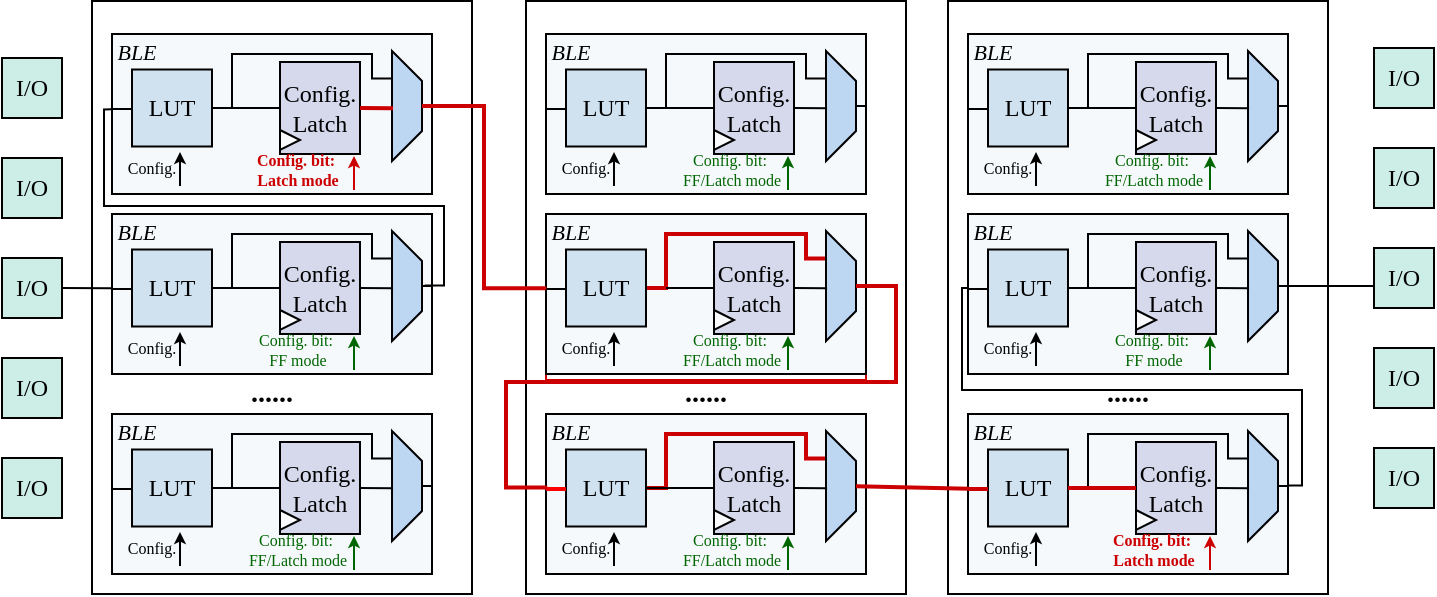 <mxfile version="26.2.9">
  <diagram name="第 1 页" id="ScIdMJBZJtbjV2cv8jAA">
    <mxGraphModel dx="610" dy="362" grid="1" gridSize="10" guides="1" tooltips="1" connect="1" arrows="1" fold="1" page="1" pageScale="1" pageWidth="300" pageHeight="165" math="0" shadow="0">
      <root>
        <mxCell id="0" />
        <mxCell id="1" parent="0" />
        <mxCell id="NsenR0JHLSsDGOoAYdqC-58" value="" style="group" vertex="1" connectable="0" parent="1">
          <mxGeometry x="57" y="30" width="180" height="280" as="geometry" />
        </mxCell>
        <mxCell id="NsenR0JHLSsDGOoAYdqC-92" value="" style="rounded=0;whiteSpace=wrap;html=1;" vertex="1" parent="NsenR0JHLSsDGOoAYdqC-58">
          <mxGeometry x="-10" y="-16.5" width="190" height="296.5" as="geometry" />
        </mxCell>
        <mxCell id="NsenR0JHLSsDGOoAYdqC-1" value="" style="rounded=0;whiteSpace=wrap;html=1;strokeWidth=1;fillColor=#F5F9FC;container=0;" vertex="1" parent="NsenR0JHLSsDGOoAYdqC-58">
          <mxGeometry width="160" height="80" as="geometry" />
        </mxCell>
        <mxCell id="NsenR0JHLSsDGOoAYdqC-10" style="edgeStyle=orthogonalEdgeStyle;rounded=0;orthogonalLoop=1;jettySize=auto;html=1;entryX=0.25;entryY=1;entryDx=0;entryDy=0;endArrow=none;startFill=0;exitX=1;exitY=0.5;exitDx=0;exitDy=0;" edge="1" parent="NsenR0JHLSsDGOoAYdqC-58" source="NsenR0JHLSsDGOoAYdqC-5" target="NsenR0JHLSsDGOoAYdqC-7">
          <mxGeometry relative="1" as="geometry">
            <Array as="points">
              <mxPoint x="60" y="37" />
              <mxPoint x="60" y="10" />
              <mxPoint x="130" y="10" />
              <mxPoint x="130" y="22" />
            </Array>
          </mxGeometry>
        </mxCell>
        <mxCell id="NsenR0JHLSsDGOoAYdqC-5" value="&lt;font face=&quot;Times New Roman&quot;&gt;LUT&lt;/font&gt;" style="rounded=0;whiteSpace=wrap;html=1;fillColor=#D0E2F0;container=0;" vertex="1" parent="NsenR0JHLSsDGOoAYdqC-58">
          <mxGeometry x="10" y="17.75" width="40" height="38.5" as="geometry" />
        </mxCell>
        <mxCell id="NsenR0JHLSsDGOoAYdqC-6" value="&lt;font face=&quot;Times New Roman&quot;&gt;Config.&lt;/font&gt;&lt;div&gt;&lt;font face=&quot;Times New Roman&quot;&gt;Latch&lt;/font&gt;&lt;/div&gt;" style="rounded=0;whiteSpace=wrap;html=1;fillColor=#D6D9EC;container=0;" vertex="1" parent="NsenR0JHLSsDGOoAYdqC-58">
          <mxGeometry x="84" y="14" width="40" height="46" as="geometry" />
        </mxCell>
        <mxCell id="NsenR0JHLSsDGOoAYdqC-31" style="rounded=0;orthogonalLoop=1;jettySize=auto;html=1;entryX=1.001;entryY=0.46;entryDx=0;entryDy=0;endArrow=none;startFill=0;entryPerimeter=0;" edge="1" parent="NsenR0JHLSsDGOoAYdqC-58" source="NsenR0JHLSsDGOoAYdqC-7" target="NsenR0JHLSsDGOoAYdqC-1">
          <mxGeometry relative="1" as="geometry">
            <Array as="points">
              <mxPoint x="160" y="36" />
            </Array>
          </mxGeometry>
        </mxCell>
        <mxCell id="NsenR0JHLSsDGOoAYdqC-7" value="" style="shape=trapezoid;perimeter=trapezoidPerimeter;whiteSpace=wrap;html=1;fixedSize=1;rotation=90;size=15;strokeWidth=1;fillColor=#BDD6F2;strokeColor=#000000;fontFamily=Times New Roman;container=0;" vertex="1" parent="NsenR0JHLSsDGOoAYdqC-58">
          <mxGeometry x="120" y="28.5" width="55" height="15" as="geometry" />
        </mxCell>
        <mxCell id="NsenR0JHLSsDGOoAYdqC-8" style="rounded=0;orthogonalLoop=1;jettySize=auto;html=1;entryX=0.52;entryY=0.965;entryDx=0;entryDy=0;entryPerimeter=0;endArrow=none;startFill=0;strokeWidth=2;strokeColor=#CC0000;" edge="1" parent="NsenR0JHLSsDGOoAYdqC-58" source="NsenR0JHLSsDGOoAYdqC-6" target="NsenR0JHLSsDGOoAYdqC-7">
          <mxGeometry relative="1" as="geometry" />
        </mxCell>
        <mxCell id="NsenR0JHLSsDGOoAYdqC-9" value="" style="triangle;whiteSpace=wrap;html=1;strokeWidth=1;fillColor=light-dark(#f9fafb, #1d293b);strokeColor=#000000;fontFamily=Times New Roman;container=0;" vertex="1" parent="NsenR0JHLSsDGOoAYdqC-58">
          <mxGeometry x="84" y="48" width="10" height="10" as="geometry" />
        </mxCell>
        <mxCell id="NsenR0JHLSsDGOoAYdqC-11" style="rounded=0;orthogonalLoop=1;jettySize=auto;html=1;entryX=0;entryY=0.5;entryDx=0;entryDy=0;endArrow=none;startFill=0;exitX=1;exitY=0.5;exitDx=0;exitDy=0;" edge="1" parent="NsenR0JHLSsDGOoAYdqC-58" source="NsenR0JHLSsDGOoAYdqC-5" target="NsenR0JHLSsDGOoAYdqC-6">
          <mxGeometry relative="1" as="geometry" />
        </mxCell>
        <mxCell id="NsenR0JHLSsDGOoAYdqC-12" value="&lt;div style=&quot;line-height: 80%;&quot;&gt;&lt;font face=&quot;Times New Roman&quot; style=&quot;line-height: 80%; font-size: 8px; color: rgb(204, 0, 0);&quot;&gt;&lt;b style=&quot;&quot;&gt;Config. bit:&amp;nbsp;&lt;/b&gt;&lt;/font&gt;&lt;div&gt;&lt;span style=&quot;font-family: &amp;quot;Times New Roman&amp;quot;; background-color: transparent; line-height: 80%;&quot;&gt;&lt;font style=&quot;font-size: 8px; color: rgb(204, 0, 0);&quot;&gt;&lt;b style=&quot;&quot;&gt;Latch mode&lt;/b&gt;&lt;/font&gt;&lt;/span&gt;&lt;/div&gt;&lt;/div&gt;" style="text;html=1;align=center;verticalAlign=middle;whiteSpace=wrap;rounded=0;container=0;" vertex="1" parent="NsenR0JHLSsDGOoAYdqC-58">
          <mxGeometry x="53" y="53" width="80" height="30" as="geometry" />
        </mxCell>
        <mxCell id="NsenR0JHLSsDGOoAYdqC-14" value="" style="endArrow=classic;html=1;rounded=0;strokeColor=#CC0000;endSize=3;" edge="1" parent="NsenR0JHLSsDGOoAYdqC-58">
          <mxGeometry width="50" height="50" relative="1" as="geometry">
            <mxPoint x="121" y="78" as="sourcePoint" />
            <mxPoint x="121" y="61" as="targetPoint" />
          </mxGeometry>
        </mxCell>
        <mxCell id="NsenR0JHLSsDGOoAYdqC-15" value="&lt;div style=&quot;line-height: 80%;&quot;&gt;&lt;font face=&quot;Times New Roman&quot; style=&quot;line-height: 80%; font-size: 8px;&quot;&gt;&lt;font style=&quot;color: rgb(0, 0, 0);&quot;&gt;Config.&amp;nbsp;&lt;/font&gt;&lt;br&gt;&lt;/font&gt;&lt;/div&gt;" style="text;html=1;align=center;verticalAlign=middle;whiteSpace=wrap;rounded=0;container=0;" vertex="1" parent="NsenR0JHLSsDGOoAYdqC-58">
          <mxGeometry x="1" y="56.25" width="40" height="20" as="geometry" />
        </mxCell>
        <mxCell id="NsenR0JHLSsDGOoAYdqC-16" value="" style="endArrow=classic;html=1;rounded=0;strokeColor=#000000;endSize=3;" edge="1" parent="NsenR0JHLSsDGOoAYdqC-58">
          <mxGeometry width="50" height="50" relative="1" as="geometry">
            <mxPoint x="34" y="76" as="sourcePoint" />
            <mxPoint x="34" y="59" as="targetPoint" />
          </mxGeometry>
        </mxCell>
        <mxCell id="NsenR0JHLSsDGOoAYdqC-29" value="&lt;div style=&quot;line-height: 80%;&quot;&gt;&lt;font face=&quot;Times New Roman&quot; style=&quot;line-height: 80%; font-size: 11px;&quot;&gt;&lt;i&gt;BLE&lt;/i&gt;&lt;/font&gt;&lt;/div&gt;" style="text;html=1;align=center;verticalAlign=middle;whiteSpace=wrap;rounded=0;container=0;" vertex="1" parent="NsenR0JHLSsDGOoAYdqC-58">
          <mxGeometry x="1" y="2" width="23" height="13" as="geometry" />
        </mxCell>
        <mxCell id="NsenR0JHLSsDGOoAYdqC-33" style="rounded=0;orthogonalLoop=1;jettySize=auto;html=1;entryX=0;entryY=0.5;entryDx=0;entryDy=0;endArrow=none;startFill=0;" edge="1" parent="NsenR0JHLSsDGOoAYdqC-58">
          <mxGeometry relative="1" as="geometry">
            <mxPoint x="10" y="37.5" as="sourcePoint" />
            <mxPoint y="37.5" as="targetPoint" />
          </mxGeometry>
        </mxCell>
        <mxCell id="NsenR0JHLSsDGOoAYdqC-91" value="&lt;div style=&quot;line-height: 80%;&quot;&gt;&lt;font face=&quot;Times New Roman&quot; style=&quot;line-height: 80%;&quot;&gt;&lt;font style=&quot;color: rgb(0, 0, 0); font-size: 14px;&quot;&gt;&lt;b&gt;......&lt;/b&gt;&lt;/font&gt;&lt;br&gt;&lt;/font&gt;&lt;/div&gt;" style="text;html=1;align=center;verticalAlign=middle;whiteSpace=wrap;rounded=0;container=0;" vertex="1" parent="NsenR0JHLSsDGOoAYdqC-58">
          <mxGeometry x="60" y="170" width="40" height="20" as="geometry" />
        </mxCell>
        <mxCell id="NsenR0JHLSsDGOoAYdqC-59" value="" style="group" vertex="1" connectable="0" parent="1">
          <mxGeometry x="57" y="120" width="160" height="83" as="geometry" />
        </mxCell>
        <mxCell id="NsenR0JHLSsDGOoAYdqC-60" value="" style="rounded=0;whiteSpace=wrap;html=1;strokeWidth=1;fillColor=#F5F9FC;container=0;" vertex="1" parent="NsenR0JHLSsDGOoAYdqC-59">
          <mxGeometry width="160" height="80" as="geometry" />
        </mxCell>
        <mxCell id="NsenR0JHLSsDGOoAYdqC-61" style="edgeStyle=orthogonalEdgeStyle;rounded=0;orthogonalLoop=1;jettySize=auto;html=1;entryX=0.25;entryY=1;entryDx=0;entryDy=0;endArrow=none;startFill=0;exitX=1;exitY=0.5;exitDx=0;exitDy=0;" edge="1" parent="NsenR0JHLSsDGOoAYdqC-59" source="NsenR0JHLSsDGOoAYdqC-62" target="NsenR0JHLSsDGOoAYdqC-65">
          <mxGeometry relative="1" as="geometry">
            <Array as="points">
              <mxPoint x="60" y="37" />
              <mxPoint x="60" y="10" />
              <mxPoint x="130" y="10" />
              <mxPoint x="130" y="22" />
            </Array>
          </mxGeometry>
        </mxCell>
        <mxCell id="NsenR0JHLSsDGOoAYdqC-62" value="&lt;font face=&quot;Times New Roman&quot;&gt;LUT&lt;/font&gt;" style="rounded=0;whiteSpace=wrap;html=1;fillColor=#D0E2F0;container=0;" vertex="1" parent="NsenR0JHLSsDGOoAYdqC-59">
          <mxGeometry x="10" y="17.75" width="40" height="38.5" as="geometry" />
        </mxCell>
        <mxCell id="NsenR0JHLSsDGOoAYdqC-63" value="&lt;font face=&quot;Times New Roman&quot;&gt;Config.&lt;/font&gt;&lt;div&gt;&lt;font face=&quot;Times New Roman&quot;&gt;Latch&lt;/font&gt;&lt;/div&gt;" style="rounded=0;whiteSpace=wrap;html=1;fillColor=#D6D9EC;container=0;" vertex="1" parent="NsenR0JHLSsDGOoAYdqC-59">
          <mxGeometry x="84" y="14" width="40" height="46" as="geometry" />
        </mxCell>
        <mxCell id="NsenR0JHLSsDGOoAYdqC-64" style="rounded=0;orthogonalLoop=1;jettySize=auto;html=1;entryX=1.001;entryY=0.46;entryDx=0;entryDy=0;endArrow=none;startFill=0;entryPerimeter=0;" edge="1" parent="NsenR0JHLSsDGOoAYdqC-59" source="NsenR0JHLSsDGOoAYdqC-65" target="NsenR0JHLSsDGOoAYdqC-60">
          <mxGeometry relative="1" as="geometry">
            <Array as="points">
              <mxPoint x="160" y="36" />
            </Array>
          </mxGeometry>
        </mxCell>
        <mxCell id="NsenR0JHLSsDGOoAYdqC-65" value="" style="shape=trapezoid;perimeter=trapezoidPerimeter;whiteSpace=wrap;html=1;fixedSize=1;rotation=90;size=15;strokeWidth=1;fillColor=#BDD6F2;strokeColor=#000000;fontFamily=Times New Roman;container=0;" vertex="1" parent="NsenR0JHLSsDGOoAYdqC-59">
          <mxGeometry x="120" y="28.5" width="55" height="15" as="geometry" />
        </mxCell>
        <mxCell id="NsenR0JHLSsDGOoAYdqC-66" style="rounded=0;orthogonalLoop=1;jettySize=auto;html=1;entryX=0.52;entryY=0.965;entryDx=0;entryDy=0;entryPerimeter=0;endArrow=none;startFill=0;" edge="1" parent="NsenR0JHLSsDGOoAYdqC-59" source="NsenR0JHLSsDGOoAYdqC-63" target="NsenR0JHLSsDGOoAYdqC-65">
          <mxGeometry relative="1" as="geometry" />
        </mxCell>
        <mxCell id="NsenR0JHLSsDGOoAYdqC-67" value="" style="triangle;whiteSpace=wrap;html=1;strokeWidth=1;fillColor=light-dark(#f9fafb, #1d293b);strokeColor=#000000;fontFamily=Times New Roman;container=0;" vertex="1" parent="NsenR0JHLSsDGOoAYdqC-59">
          <mxGeometry x="84" y="48" width="10" height="10" as="geometry" />
        </mxCell>
        <mxCell id="NsenR0JHLSsDGOoAYdqC-68" style="rounded=0;orthogonalLoop=1;jettySize=auto;html=1;entryX=0;entryY=0.5;entryDx=0;entryDy=0;endArrow=none;startFill=0;exitX=1;exitY=0.5;exitDx=0;exitDy=0;" edge="1" parent="NsenR0JHLSsDGOoAYdqC-59" source="NsenR0JHLSsDGOoAYdqC-62" target="NsenR0JHLSsDGOoAYdqC-63">
          <mxGeometry relative="1" as="geometry" />
        </mxCell>
        <mxCell id="NsenR0JHLSsDGOoAYdqC-69" value="&lt;div style=&quot;line-height: 80%;&quot;&gt;&lt;font face=&quot;Times New Roman&quot; style=&quot;line-height: 80%; font-size: 8px; color: rgb(0, 102, 0);&quot;&gt;Config. bit:&amp;nbsp;&lt;/font&gt;&lt;div&gt;&lt;span style=&quot;font-family: &amp;quot;Times New Roman&amp;quot;; background-color: transparent; line-height: 80%;&quot;&gt;&lt;font style=&quot;font-size: 8px; color: rgb(0, 102, 0);&quot;&gt;FF mode&lt;/font&gt;&lt;/span&gt;&lt;/div&gt;&lt;/div&gt;" style="text;html=1;align=center;verticalAlign=middle;whiteSpace=wrap;rounded=0;container=0;" vertex="1" parent="NsenR0JHLSsDGOoAYdqC-59">
          <mxGeometry x="53" y="53" width="80" height="30" as="geometry" />
        </mxCell>
        <mxCell id="NsenR0JHLSsDGOoAYdqC-70" value="" style="endArrow=classic;html=1;rounded=0;strokeColor=#006600;endSize=3;" edge="1" parent="NsenR0JHLSsDGOoAYdqC-59">
          <mxGeometry width="50" height="50" relative="1" as="geometry">
            <mxPoint x="121" y="78" as="sourcePoint" />
            <mxPoint x="121" y="61" as="targetPoint" />
          </mxGeometry>
        </mxCell>
        <mxCell id="NsenR0JHLSsDGOoAYdqC-71" value="&lt;div style=&quot;line-height: 80%;&quot;&gt;&lt;font face=&quot;Times New Roman&quot; style=&quot;line-height: 80%; font-size: 8px;&quot;&gt;&lt;font style=&quot;color: rgb(0, 0, 0);&quot;&gt;Config.&amp;nbsp;&lt;/font&gt;&lt;br&gt;&lt;/font&gt;&lt;/div&gt;" style="text;html=1;align=center;verticalAlign=middle;whiteSpace=wrap;rounded=0;container=0;" vertex="1" parent="NsenR0JHLSsDGOoAYdqC-59">
          <mxGeometry x="1" y="56.25" width="40" height="20" as="geometry" />
        </mxCell>
        <mxCell id="NsenR0JHLSsDGOoAYdqC-72" value="" style="endArrow=classic;html=1;rounded=0;strokeColor=#000000;endSize=3;" edge="1" parent="NsenR0JHLSsDGOoAYdqC-59">
          <mxGeometry width="50" height="50" relative="1" as="geometry">
            <mxPoint x="34" y="76" as="sourcePoint" />
            <mxPoint x="34" y="59" as="targetPoint" />
          </mxGeometry>
        </mxCell>
        <mxCell id="NsenR0JHLSsDGOoAYdqC-73" value="&lt;div style=&quot;line-height: 80%;&quot;&gt;&lt;font face=&quot;Times New Roman&quot; style=&quot;line-height: 80%; font-size: 11px;&quot;&gt;&lt;i&gt;BLE&lt;/i&gt;&lt;/font&gt;&lt;/div&gt;" style="text;html=1;align=center;verticalAlign=middle;whiteSpace=wrap;rounded=0;container=0;" vertex="1" parent="NsenR0JHLSsDGOoAYdqC-59">
          <mxGeometry x="1" y="2" width="23" height="13" as="geometry" />
        </mxCell>
        <mxCell id="NsenR0JHLSsDGOoAYdqC-74" style="rounded=0;orthogonalLoop=1;jettySize=auto;html=1;entryX=0;entryY=0.5;entryDx=0;entryDy=0;endArrow=none;startFill=0;" edge="1" parent="NsenR0JHLSsDGOoAYdqC-59">
          <mxGeometry relative="1" as="geometry">
            <mxPoint x="10" y="37.5" as="sourcePoint" />
            <mxPoint y="37.5" as="targetPoint" />
          </mxGeometry>
        </mxCell>
        <mxCell id="NsenR0JHLSsDGOoAYdqC-75" value="" style="group" vertex="1" connectable="0" parent="1">
          <mxGeometry x="57" y="220" width="160" height="83" as="geometry" />
        </mxCell>
        <mxCell id="NsenR0JHLSsDGOoAYdqC-76" value="" style="rounded=0;whiteSpace=wrap;html=1;strokeWidth=1;fillColor=#F5F9FC;container=0;" vertex="1" parent="NsenR0JHLSsDGOoAYdqC-75">
          <mxGeometry width="160" height="80" as="geometry" />
        </mxCell>
        <mxCell id="NsenR0JHLSsDGOoAYdqC-77" style="edgeStyle=orthogonalEdgeStyle;rounded=0;orthogonalLoop=1;jettySize=auto;html=1;entryX=0.25;entryY=1;entryDx=0;entryDy=0;endArrow=none;startFill=0;exitX=1;exitY=0.5;exitDx=0;exitDy=0;" edge="1" parent="NsenR0JHLSsDGOoAYdqC-75" source="NsenR0JHLSsDGOoAYdqC-78" target="NsenR0JHLSsDGOoAYdqC-81">
          <mxGeometry relative="1" as="geometry">
            <Array as="points">
              <mxPoint x="60" y="37" />
              <mxPoint x="60" y="10" />
              <mxPoint x="130" y="10" />
              <mxPoint x="130" y="22" />
            </Array>
          </mxGeometry>
        </mxCell>
        <mxCell id="NsenR0JHLSsDGOoAYdqC-78" value="&lt;font face=&quot;Times New Roman&quot;&gt;LUT&lt;/font&gt;" style="rounded=0;whiteSpace=wrap;html=1;fillColor=#D0E2F0;container=0;" vertex="1" parent="NsenR0JHLSsDGOoAYdqC-75">
          <mxGeometry x="10" y="17.75" width="40" height="38.5" as="geometry" />
        </mxCell>
        <mxCell id="NsenR0JHLSsDGOoAYdqC-79" value="&lt;font face=&quot;Times New Roman&quot;&gt;Config.&lt;/font&gt;&lt;div&gt;&lt;font face=&quot;Times New Roman&quot;&gt;Latch&lt;/font&gt;&lt;/div&gt;" style="rounded=0;whiteSpace=wrap;html=1;fillColor=#D6D9EC;container=0;" vertex="1" parent="NsenR0JHLSsDGOoAYdqC-75">
          <mxGeometry x="84" y="14" width="40" height="46" as="geometry" />
        </mxCell>
        <mxCell id="NsenR0JHLSsDGOoAYdqC-80" style="rounded=0;orthogonalLoop=1;jettySize=auto;html=1;entryX=1.001;entryY=0.46;entryDx=0;entryDy=0;endArrow=none;startFill=0;entryPerimeter=0;" edge="1" parent="NsenR0JHLSsDGOoAYdqC-75" source="NsenR0JHLSsDGOoAYdqC-81" target="NsenR0JHLSsDGOoAYdqC-76">
          <mxGeometry relative="1" as="geometry">
            <Array as="points">
              <mxPoint x="160" y="36" />
            </Array>
          </mxGeometry>
        </mxCell>
        <mxCell id="NsenR0JHLSsDGOoAYdqC-81" value="" style="shape=trapezoid;perimeter=trapezoidPerimeter;whiteSpace=wrap;html=1;fixedSize=1;rotation=90;size=15;strokeWidth=1;fillColor=#BDD6F2;strokeColor=#000000;fontFamily=Times New Roman;container=0;" vertex="1" parent="NsenR0JHLSsDGOoAYdqC-75">
          <mxGeometry x="120" y="28.5" width="55" height="15" as="geometry" />
        </mxCell>
        <mxCell id="NsenR0JHLSsDGOoAYdqC-82" style="rounded=0;orthogonalLoop=1;jettySize=auto;html=1;entryX=0.52;entryY=0.965;entryDx=0;entryDy=0;entryPerimeter=0;endArrow=none;startFill=0;" edge="1" parent="NsenR0JHLSsDGOoAYdqC-75" source="NsenR0JHLSsDGOoAYdqC-79" target="NsenR0JHLSsDGOoAYdqC-81">
          <mxGeometry relative="1" as="geometry" />
        </mxCell>
        <mxCell id="NsenR0JHLSsDGOoAYdqC-83" value="" style="triangle;whiteSpace=wrap;html=1;strokeWidth=1;fillColor=light-dark(#f9fafb, #1d293b);strokeColor=#000000;fontFamily=Times New Roman;container=0;" vertex="1" parent="NsenR0JHLSsDGOoAYdqC-75">
          <mxGeometry x="84" y="48" width="10" height="10" as="geometry" />
        </mxCell>
        <mxCell id="NsenR0JHLSsDGOoAYdqC-84" style="rounded=0;orthogonalLoop=1;jettySize=auto;html=1;entryX=0;entryY=0.5;entryDx=0;entryDy=0;endArrow=none;startFill=0;exitX=1;exitY=0.5;exitDx=0;exitDy=0;" edge="1" parent="NsenR0JHLSsDGOoAYdqC-75" source="NsenR0JHLSsDGOoAYdqC-78" target="NsenR0JHLSsDGOoAYdqC-79">
          <mxGeometry relative="1" as="geometry" />
        </mxCell>
        <mxCell id="NsenR0JHLSsDGOoAYdqC-85" value="&lt;div style=&quot;line-height: 80%;&quot;&gt;&lt;font face=&quot;Times New Roman&quot; style=&quot;line-height: 80%; font-size: 8px; color: rgb(0, 102, 0);&quot;&gt;Config. bit:&amp;nbsp;&lt;/font&gt;&lt;div&gt;&lt;span style=&quot;font-family: &amp;quot;Times New Roman&amp;quot;; background-color: transparent; line-height: 80%;&quot;&gt;&lt;font style=&quot;font-size: 8px; color: rgb(0, 102, 0);&quot;&gt;FF/Latch mode&lt;/font&gt;&lt;/span&gt;&lt;/div&gt;&lt;/div&gt;" style="text;html=1;align=center;verticalAlign=middle;whiteSpace=wrap;rounded=0;container=0;" vertex="1" parent="NsenR0JHLSsDGOoAYdqC-75">
          <mxGeometry x="53" y="53" width="80" height="30" as="geometry" />
        </mxCell>
        <mxCell id="NsenR0JHLSsDGOoAYdqC-86" value="" style="endArrow=classic;html=1;rounded=0;strokeColor=#006600;endSize=3;" edge="1" parent="NsenR0JHLSsDGOoAYdqC-75">
          <mxGeometry width="50" height="50" relative="1" as="geometry">
            <mxPoint x="121" y="78" as="sourcePoint" />
            <mxPoint x="121" y="61" as="targetPoint" />
          </mxGeometry>
        </mxCell>
        <mxCell id="NsenR0JHLSsDGOoAYdqC-87" value="&lt;div style=&quot;line-height: 80%;&quot;&gt;&lt;font face=&quot;Times New Roman&quot; style=&quot;line-height: 80%; font-size: 8px;&quot;&gt;&lt;font style=&quot;color: rgb(0, 0, 0);&quot;&gt;Config.&amp;nbsp;&lt;/font&gt;&lt;br&gt;&lt;/font&gt;&lt;/div&gt;" style="text;html=1;align=center;verticalAlign=middle;whiteSpace=wrap;rounded=0;container=0;" vertex="1" parent="NsenR0JHLSsDGOoAYdqC-75">
          <mxGeometry x="1" y="56.25" width="40" height="20" as="geometry" />
        </mxCell>
        <mxCell id="NsenR0JHLSsDGOoAYdqC-88" value="" style="endArrow=classic;html=1;rounded=0;strokeColor=#000000;endSize=3;" edge="1" parent="NsenR0JHLSsDGOoAYdqC-75">
          <mxGeometry width="50" height="50" relative="1" as="geometry">
            <mxPoint x="34" y="76" as="sourcePoint" />
            <mxPoint x="34" y="59" as="targetPoint" />
          </mxGeometry>
        </mxCell>
        <mxCell id="NsenR0JHLSsDGOoAYdqC-89" value="&lt;div style=&quot;line-height: 80%;&quot;&gt;&lt;font face=&quot;Times New Roman&quot; style=&quot;line-height: 80%; font-size: 11px;&quot;&gt;&lt;i&gt;BLE&lt;/i&gt;&lt;/font&gt;&lt;/div&gt;" style="text;html=1;align=center;verticalAlign=middle;whiteSpace=wrap;rounded=0;container=0;" vertex="1" parent="NsenR0JHLSsDGOoAYdqC-75">
          <mxGeometry x="1" y="2" width="23" height="13" as="geometry" />
        </mxCell>
        <mxCell id="NsenR0JHLSsDGOoAYdqC-90" style="rounded=0;orthogonalLoop=1;jettySize=auto;html=1;entryX=0;entryY=0.5;entryDx=0;entryDy=0;endArrow=none;startFill=0;" edge="1" parent="NsenR0JHLSsDGOoAYdqC-75">
          <mxGeometry relative="1" as="geometry">
            <mxPoint x="10" y="37.5" as="sourcePoint" />
            <mxPoint y="37.5" as="targetPoint" />
          </mxGeometry>
        </mxCell>
        <mxCell id="NsenR0JHLSsDGOoAYdqC-93" value="" style="group" vertex="1" connectable="0" parent="1">
          <mxGeometry x="274" y="30" width="180" height="280" as="geometry" />
        </mxCell>
        <mxCell id="NsenR0JHLSsDGOoAYdqC-94" value="" style="rounded=0;whiteSpace=wrap;html=1;" vertex="1" parent="NsenR0JHLSsDGOoAYdqC-93">
          <mxGeometry x="-10" y="-16.5" width="190" height="296.5" as="geometry" />
        </mxCell>
        <mxCell id="NsenR0JHLSsDGOoAYdqC-95" value="" style="rounded=0;whiteSpace=wrap;html=1;strokeWidth=1;fillColor=#F5F9FC;container=0;" vertex="1" parent="NsenR0JHLSsDGOoAYdqC-93">
          <mxGeometry width="160" height="80" as="geometry" />
        </mxCell>
        <mxCell id="NsenR0JHLSsDGOoAYdqC-96" style="edgeStyle=orthogonalEdgeStyle;rounded=0;orthogonalLoop=1;jettySize=auto;html=1;entryX=0.25;entryY=1;entryDx=0;entryDy=0;endArrow=none;startFill=0;exitX=1;exitY=0.5;exitDx=0;exitDy=0;" edge="1" parent="NsenR0JHLSsDGOoAYdqC-93" source="NsenR0JHLSsDGOoAYdqC-97" target="NsenR0JHLSsDGOoAYdqC-100">
          <mxGeometry relative="1" as="geometry">
            <Array as="points">
              <mxPoint x="60" y="37" />
              <mxPoint x="60" y="10" />
              <mxPoint x="130" y="10" />
              <mxPoint x="130" y="22" />
            </Array>
          </mxGeometry>
        </mxCell>
        <mxCell id="NsenR0JHLSsDGOoAYdqC-97" value="&lt;font face=&quot;Times New Roman&quot;&gt;LUT&lt;/font&gt;" style="rounded=0;whiteSpace=wrap;html=1;fillColor=#D0E2F0;container=0;" vertex="1" parent="NsenR0JHLSsDGOoAYdqC-93">
          <mxGeometry x="10" y="17.75" width="40" height="38.5" as="geometry" />
        </mxCell>
        <mxCell id="NsenR0JHLSsDGOoAYdqC-98" value="&lt;font face=&quot;Times New Roman&quot;&gt;Config.&lt;/font&gt;&lt;div&gt;&lt;font face=&quot;Times New Roman&quot;&gt;Latch&lt;/font&gt;&lt;/div&gt;" style="rounded=0;whiteSpace=wrap;html=1;fillColor=#D6D9EC;container=0;" vertex="1" parent="NsenR0JHLSsDGOoAYdqC-93">
          <mxGeometry x="84" y="14" width="40" height="46" as="geometry" />
        </mxCell>
        <mxCell id="NsenR0JHLSsDGOoAYdqC-99" style="rounded=0;orthogonalLoop=1;jettySize=auto;html=1;entryX=1.001;entryY=0.46;entryDx=0;entryDy=0;endArrow=none;startFill=0;entryPerimeter=0;" edge="1" parent="NsenR0JHLSsDGOoAYdqC-93" source="NsenR0JHLSsDGOoAYdqC-100" target="NsenR0JHLSsDGOoAYdqC-95">
          <mxGeometry relative="1" as="geometry">
            <Array as="points">
              <mxPoint x="160" y="36" />
            </Array>
          </mxGeometry>
        </mxCell>
        <mxCell id="NsenR0JHLSsDGOoAYdqC-100" value="" style="shape=trapezoid;perimeter=trapezoidPerimeter;whiteSpace=wrap;html=1;fixedSize=1;rotation=90;size=15;strokeWidth=1;fillColor=#BDD6F2;strokeColor=#000000;fontFamily=Times New Roman;container=0;" vertex="1" parent="NsenR0JHLSsDGOoAYdqC-93">
          <mxGeometry x="120" y="28.5" width="55" height="15" as="geometry" />
        </mxCell>
        <mxCell id="NsenR0JHLSsDGOoAYdqC-101" style="rounded=0;orthogonalLoop=1;jettySize=auto;html=1;entryX=0.52;entryY=0.965;entryDx=0;entryDy=0;entryPerimeter=0;endArrow=none;startFill=0;" edge="1" parent="NsenR0JHLSsDGOoAYdqC-93" source="NsenR0JHLSsDGOoAYdqC-98" target="NsenR0JHLSsDGOoAYdqC-100">
          <mxGeometry relative="1" as="geometry" />
        </mxCell>
        <mxCell id="NsenR0JHLSsDGOoAYdqC-102" value="" style="triangle;whiteSpace=wrap;html=1;strokeWidth=1;fillColor=light-dark(#f9fafb, #1d293b);strokeColor=#000000;fontFamily=Times New Roman;container=0;" vertex="1" parent="NsenR0JHLSsDGOoAYdqC-93">
          <mxGeometry x="84" y="48" width="10" height="10" as="geometry" />
        </mxCell>
        <mxCell id="NsenR0JHLSsDGOoAYdqC-103" style="rounded=0;orthogonalLoop=1;jettySize=auto;html=1;entryX=0;entryY=0.5;entryDx=0;entryDy=0;endArrow=none;startFill=0;exitX=1;exitY=0.5;exitDx=0;exitDy=0;" edge="1" parent="NsenR0JHLSsDGOoAYdqC-93" source="NsenR0JHLSsDGOoAYdqC-97" target="NsenR0JHLSsDGOoAYdqC-98">
          <mxGeometry relative="1" as="geometry" />
        </mxCell>
        <mxCell id="NsenR0JHLSsDGOoAYdqC-104" value="&lt;div style=&quot;line-height: 80%;&quot;&gt;&lt;font face=&quot;Times New Roman&quot; style=&quot;line-height: 80%; font-size: 8px; color: rgb(0, 102, 0);&quot;&gt;Config. bit:&amp;nbsp;&lt;/font&gt;&lt;div&gt;&lt;span style=&quot;font-family: &amp;quot;Times New Roman&amp;quot;; background-color: transparent; line-height: 80%;&quot;&gt;&lt;font style=&quot;font-size: 8px; color: rgb(0, 102, 0);&quot;&gt;FF/Latch mode&lt;/font&gt;&lt;/span&gt;&lt;/div&gt;&lt;/div&gt;" style="text;html=1;align=center;verticalAlign=middle;whiteSpace=wrap;rounded=0;container=0;" vertex="1" parent="NsenR0JHLSsDGOoAYdqC-93">
          <mxGeometry x="53" y="53" width="80" height="30" as="geometry" />
        </mxCell>
        <mxCell id="NsenR0JHLSsDGOoAYdqC-105" value="" style="endArrow=classic;html=1;rounded=0;strokeColor=#006600;endSize=3;" edge="1" parent="NsenR0JHLSsDGOoAYdqC-93">
          <mxGeometry width="50" height="50" relative="1" as="geometry">
            <mxPoint x="121" y="78" as="sourcePoint" />
            <mxPoint x="121" y="61" as="targetPoint" />
          </mxGeometry>
        </mxCell>
        <mxCell id="NsenR0JHLSsDGOoAYdqC-106" value="&lt;div style=&quot;line-height: 80%;&quot;&gt;&lt;font face=&quot;Times New Roman&quot; style=&quot;line-height: 80%; font-size: 8px;&quot;&gt;&lt;font style=&quot;color: rgb(0, 0, 0);&quot;&gt;Config.&amp;nbsp;&lt;/font&gt;&lt;br&gt;&lt;/font&gt;&lt;/div&gt;" style="text;html=1;align=center;verticalAlign=middle;whiteSpace=wrap;rounded=0;container=0;" vertex="1" parent="NsenR0JHLSsDGOoAYdqC-93">
          <mxGeometry x="1" y="56.25" width="40" height="20" as="geometry" />
        </mxCell>
        <mxCell id="NsenR0JHLSsDGOoAYdqC-107" value="" style="endArrow=classic;html=1;rounded=0;strokeColor=#000000;endSize=3;" edge="1" parent="NsenR0JHLSsDGOoAYdqC-93">
          <mxGeometry width="50" height="50" relative="1" as="geometry">
            <mxPoint x="34" y="76" as="sourcePoint" />
            <mxPoint x="34" y="59" as="targetPoint" />
          </mxGeometry>
        </mxCell>
        <mxCell id="NsenR0JHLSsDGOoAYdqC-108" value="&lt;div style=&quot;line-height: 80%;&quot;&gt;&lt;font face=&quot;Times New Roman&quot; style=&quot;line-height: 80%; font-size: 11px;&quot;&gt;&lt;i&gt;BLE&lt;/i&gt;&lt;/font&gt;&lt;/div&gt;" style="text;html=1;align=center;verticalAlign=middle;whiteSpace=wrap;rounded=0;container=0;" vertex="1" parent="NsenR0JHLSsDGOoAYdqC-93">
          <mxGeometry x="1" y="2" width="23" height="13" as="geometry" />
        </mxCell>
        <mxCell id="NsenR0JHLSsDGOoAYdqC-109" style="rounded=0;orthogonalLoop=1;jettySize=auto;html=1;entryX=0;entryY=0.5;entryDx=0;entryDy=0;endArrow=none;startFill=0;" edge="1" parent="NsenR0JHLSsDGOoAYdqC-93">
          <mxGeometry relative="1" as="geometry">
            <mxPoint x="10" y="37.5" as="sourcePoint" />
            <mxPoint y="37.5" as="targetPoint" />
          </mxGeometry>
        </mxCell>
        <mxCell id="NsenR0JHLSsDGOoAYdqC-110" value="&lt;div style=&quot;line-height: 80%;&quot;&gt;&lt;font face=&quot;Times New Roman&quot; style=&quot;line-height: 80%;&quot;&gt;&lt;font style=&quot;color: rgb(0, 0, 0); font-size: 14px;&quot;&gt;&lt;b&gt;......&lt;/b&gt;&lt;/font&gt;&lt;br&gt;&lt;/font&gt;&lt;/div&gt;" style="text;html=1;align=center;verticalAlign=middle;whiteSpace=wrap;rounded=0;container=0;" vertex="1" parent="NsenR0JHLSsDGOoAYdqC-93">
          <mxGeometry x="60" y="170" width="40" height="20" as="geometry" />
        </mxCell>
        <mxCell id="NsenR0JHLSsDGOoAYdqC-111" value="" style="group;strokeColor=#CC0000;" vertex="1" connectable="0" parent="1">
          <mxGeometry x="274" y="120" width="160" height="83" as="geometry" />
        </mxCell>
        <mxCell id="NsenR0JHLSsDGOoAYdqC-112" value="" style="rounded=0;whiteSpace=wrap;html=1;strokeWidth=1;fillColor=#F5F9FC;container=0;" vertex="1" parent="NsenR0JHLSsDGOoAYdqC-111">
          <mxGeometry width="160" height="80" as="geometry" />
        </mxCell>
        <mxCell id="NsenR0JHLSsDGOoAYdqC-113" style="edgeStyle=orthogonalEdgeStyle;rounded=0;orthogonalLoop=1;jettySize=auto;html=1;entryX=0.25;entryY=1;entryDx=0;entryDy=0;endArrow=none;startFill=0;exitX=1;exitY=0.5;exitDx=0;exitDy=0;strokeWidth=2;strokeColor=#CC0000;" edge="1" parent="NsenR0JHLSsDGOoAYdqC-111" source="NsenR0JHLSsDGOoAYdqC-114" target="NsenR0JHLSsDGOoAYdqC-117">
          <mxGeometry relative="1" as="geometry">
            <Array as="points">
              <mxPoint x="60" y="37" />
              <mxPoint x="60" y="10" />
              <mxPoint x="130" y="10" />
              <mxPoint x="130" y="22" />
            </Array>
          </mxGeometry>
        </mxCell>
        <mxCell id="NsenR0JHLSsDGOoAYdqC-114" value="&lt;font face=&quot;Times New Roman&quot;&gt;LUT&lt;/font&gt;" style="rounded=0;whiteSpace=wrap;html=1;fillColor=#D0E2F0;container=0;" vertex="1" parent="NsenR0JHLSsDGOoAYdqC-111">
          <mxGeometry x="10" y="17.75" width="40" height="38.5" as="geometry" />
        </mxCell>
        <mxCell id="NsenR0JHLSsDGOoAYdqC-115" value="&lt;font face=&quot;Times New Roman&quot;&gt;Config.&lt;/font&gt;&lt;div&gt;&lt;font face=&quot;Times New Roman&quot;&gt;Latch&lt;/font&gt;&lt;/div&gt;" style="rounded=0;whiteSpace=wrap;html=1;fillColor=#D6D9EC;container=0;" vertex="1" parent="NsenR0JHLSsDGOoAYdqC-111">
          <mxGeometry x="84" y="14" width="40" height="46" as="geometry" />
        </mxCell>
        <mxCell id="NsenR0JHLSsDGOoAYdqC-116" style="rounded=0;orthogonalLoop=1;jettySize=auto;html=1;entryX=1.001;entryY=0.46;entryDx=0;entryDy=0;endArrow=none;startFill=0;entryPerimeter=0;" edge="1" parent="NsenR0JHLSsDGOoAYdqC-111" source="NsenR0JHLSsDGOoAYdqC-117" target="NsenR0JHLSsDGOoAYdqC-112">
          <mxGeometry relative="1" as="geometry">
            <Array as="points">
              <mxPoint x="160" y="36" />
            </Array>
          </mxGeometry>
        </mxCell>
        <mxCell id="NsenR0JHLSsDGOoAYdqC-117" value="" style="shape=trapezoid;perimeter=trapezoidPerimeter;whiteSpace=wrap;html=1;fixedSize=1;rotation=90;size=15;strokeWidth=1;fillColor=#BDD6F2;strokeColor=#000000;fontFamily=Times New Roman;container=0;" vertex="1" parent="NsenR0JHLSsDGOoAYdqC-111">
          <mxGeometry x="120" y="28.5" width="55" height="15" as="geometry" />
        </mxCell>
        <mxCell id="NsenR0JHLSsDGOoAYdqC-118" style="rounded=0;orthogonalLoop=1;jettySize=auto;html=1;entryX=0.52;entryY=0.965;entryDx=0;entryDy=0;entryPerimeter=0;endArrow=none;startFill=0;" edge="1" parent="NsenR0JHLSsDGOoAYdqC-111" source="NsenR0JHLSsDGOoAYdqC-115" target="NsenR0JHLSsDGOoAYdqC-117">
          <mxGeometry relative="1" as="geometry" />
        </mxCell>
        <mxCell id="NsenR0JHLSsDGOoAYdqC-119" value="" style="triangle;whiteSpace=wrap;html=1;strokeWidth=1;fillColor=light-dark(#f9fafb, #1d293b);strokeColor=#000000;fontFamily=Times New Roman;container=0;" vertex="1" parent="NsenR0JHLSsDGOoAYdqC-111">
          <mxGeometry x="84" y="48" width="10" height="10" as="geometry" />
        </mxCell>
        <mxCell id="NsenR0JHLSsDGOoAYdqC-120" style="rounded=0;orthogonalLoop=1;jettySize=auto;html=1;entryX=0;entryY=0.5;entryDx=0;entryDy=0;endArrow=none;startFill=0;" edge="1" parent="NsenR0JHLSsDGOoAYdqC-111" target="NsenR0JHLSsDGOoAYdqC-115">
          <mxGeometry relative="1" as="geometry">
            <mxPoint x="60" y="37" as="sourcePoint" />
          </mxGeometry>
        </mxCell>
        <mxCell id="NsenR0JHLSsDGOoAYdqC-121" value="&lt;div style=&quot;line-height: 80%;&quot;&gt;&lt;font face=&quot;Times New Roman&quot; style=&quot;line-height: 80%; font-size: 8px; color: rgb(0, 102, 0);&quot;&gt;Config. bit:&amp;nbsp;&lt;/font&gt;&lt;div&gt;&lt;span style=&quot;font-family: &amp;quot;Times New Roman&amp;quot;; background-color: transparent; line-height: 80%;&quot;&gt;&lt;font style=&quot;font-size: 8px; color: rgb(0, 102, 0);&quot;&gt;FF/Latch mode&lt;/font&gt;&lt;/span&gt;&lt;/div&gt;&lt;/div&gt;" style="text;html=1;align=center;verticalAlign=middle;whiteSpace=wrap;rounded=0;container=0;" vertex="1" parent="NsenR0JHLSsDGOoAYdqC-111">
          <mxGeometry x="53" y="53" width="80" height="30" as="geometry" />
        </mxCell>
        <mxCell id="NsenR0JHLSsDGOoAYdqC-122" value="" style="endArrow=classic;html=1;rounded=0;strokeColor=#006600;endSize=3;" edge="1" parent="NsenR0JHLSsDGOoAYdqC-111">
          <mxGeometry width="50" height="50" relative="1" as="geometry">
            <mxPoint x="121" y="78" as="sourcePoint" />
            <mxPoint x="121" y="61" as="targetPoint" />
          </mxGeometry>
        </mxCell>
        <mxCell id="NsenR0JHLSsDGOoAYdqC-123" value="&lt;div style=&quot;line-height: 80%;&quot;&gt;&lt;font face=&quot;Times New Roman&quot; style=&quot;line-height: 80%; font-size: 8px;&quot;&gt;&lt;font style=&quot;color: rgb(0, 0, 0);&quot;&gt;Config.&amp;nbsp;&lt;/font&gt;&lt;br&gt;&lt;/font&gt;&lt;/div&gt;" style="text;html=1;align=center;verticalAlign=middle;whiteSpace=wrap;rounded=0;container=0;" vertex="1" parent="NsenR0JHLSsDGOoAYdqC-111">
          <mxGeometry x="1" y="56.25" width="40" height="20" as="geometry" />
        </mxCell>
        <mxCell id="NsenR0JHLSsDGOoAYdqC-124" value="" style="endArrow=classic;html=1;rounded=0;strokeColor=#000000;endSize=3;" edge="1" parent="NsenR0JHLSsDGOoAYdqC-111">
          <mxGeometry width="50" height="50" relative="1" as="geometry">
            <mxPoint x="34" y="76" as="sourcePoint" />
            <mxPoint x="34" y="59" as="targetPoint" />
          </mxGeometry>
        </mxCell>
        <mxCell id="NsenR0JHLSsDGOoAYdqC-125" value="&lt;div style=&quot;line-height: 80%;&quot;&gt;&lt;font face=&quot;Times New Roman&quot; style=&quot;line-height: 80%; font-size: 11px;&quot;&gt;&lt;i&gt;BLE&lt;/i&gt;&lt;/font&gt;&lt;/div&gt;" style="text;html=1;align=center;verticalAlign=middle;whiteSpace=wrap;rounded=0;container=0;" vertex="1" parent="NsenR0JHLSsDGOoAYdqC-111">
          <mxGeometry x="1" y="2" width="23" height="13" as="geometry" />
        </mxCell>
        <mxCell id="NsenR0JHLSsDGOoAYdqC-126" style="rounded=0;orthogonalLoop=1;jettySize=auto;html=1;entryX=0;entryY=0.5;entryDx=0;entryDy=0;endArrow=none;startFill=0;" edge="1" parent="NsenR0JHLSsDGOoAYdqC-111">
          <mxGeometry relative="1" as="geometry">
            <mxPoint x="10" y="37.5" as="sourcePoint" />
            <mxPoint y="37.5" as="targetPoint" />
          </mxGeometry>
        </mxCell>
        <mxCell id="NsenR0JHLSsDGOoAYdqC-127" value="" style="group" vertex="1" connectable="0" parent="1">
          <mxGeometry x="274" y="220" width="160" height="83" as="geometry" />
        </mxCell>
        <mxCell id="NsenR0JHLSsDGOoAYdqC-128" value="" style="rounded=0;whiteSpace=wrap;html=1;strokeWidth=1;fillColor=#F5F9FC;container=0;" vertex="1" parent="NsenR0JHLSsDGOoAYdqC-127">
          <mxGeometry width="160" height="80" as="geometry" />
        </mxCell>
        <mxCell id="NsenR0JHLSsDGOoAYdqC-129" style="edgeStyle=orthogonalEdgeStyle;rounded=0;orthogonalLoop=1;jettySize=auto;html=1;entryX=0.25;entryY=1;entryDx=0;entryDy=0;endArrow=none;startFill=0;exitX=1;exitY=0.5;exitDx=0;exitDy=0;strokeWidth=2;strokeColor=#CC0000;" edge="1" parent="NsenR0JHLSsDGOoAYdqC-127" source="NsenR0JHLSsDGOoAYdqC-130" target="NsenR0JHLSsDGOoAYdqC-133">
          <mxGeometry relative="1" as="geometry">
            <Array as="points">
              <mxPoint x="60" y="37" />
              <mxPoint x="60" y="10" />
              <mxPoint x="130" y="10" />
              <mxPoint x="130" y="22" />
            </Array>
          </mxGeometry>
        </mxCell>
        <mxCell id="NsenR0JHLSsDGOoAYdqC-130" value="&lt;font face=&quot;Times New Roman&quot;&gt;LUT&lt;/font&gt;" style="rounded=0;whiteSpace=wrap;html=1;fillColor=#D0E2F0;container=0;" vertex="1" parent="NsenR0JHLSsDGOoAYdqC-127">
          <mxGeometry x="10" y="17.75" width="40" height="38.5" as="geometry" />
        </mxCell>
        <mxCell id="NsenR0JHLSsDGOoAYdqC-131" value="&lt;font face=&quot;Times New Roman&quot;&gt;Config.&lt;/font&gt;&lt;div&gt;&lt;font face=&quot;Times New Roman&quot;&gt;Latch&lt;/font&gt;&lt;/div&gt;" style="rounded=0;whiteSpace=wrap;html=1;fillColor=#D6D9EC;container=0;" vertex="1" parent="NsenR0JHLSsDGOoAYdqC-127">
          <mxGeometry x="84" y="14" width="40" height="46" as="geometry" />
        </mxCell>
        <mxCell id="NsenR0JHLSsDGOoAYdqC-132" style="rounded=0;orthogonalLoop=1;jettySize=auto;html=1;entryX=1.001;entryY=0.46;entryDx=0;entryDy=0;endArrow=none;startFill=0;entryPerimeter=0;" edge="1" parent="NsenR0JHLSsDGOoAYdqC-127" source="NsenR0JHLSsDGOoAYdqC-133" target="NsenR0JHLSsDGOoAYdqC-128">
          <mxGeometry relative="1" as="geometry">
            <Array as="points">
              <mxPoint x="160" y="36" />
            </Array>
          </mxGeometry>
        </mxCell>
        <mxCell id="NsenR0JHLSsDGOoAYdqC-133" value="" style="shape=trapezoid;perimeter=trapezoidPerimeter;whiteSpace=wrap;html=1;fixedSize=1;rotation=90;size=15;strokeWidth=1;fillColor=#BDD6F2;strokeColor=#000000;fontFamily=Times New Roman;container=0;" vertex="1" parent="NsenR0JHLSsDGOoAYdqC-127">
          <mxGeometry x="120" y="28.5" width="55" height="15" as="geometry" />
        </mxCell>
        <mxCell id="NsenR0JHLSsDGOoAYdqC-134" style="rounded=0;orthogonalLoop=1;jettySize=auto;html=1;entryX=0.52;entryY=0.965;entryDx=0;entryDy=0;entryPerimeter=0;endArrow=none;startFill=0;" edge="1" parent="NsenR0JHLSsDGOoAYdqC-127" source="NsenR0JHLSsDGOoAYdqC-131" target="NsenR0JHLSsDGOoAYdqC-133">
          <mxGeometry relative="1" as="geometry" />
        </mxCell>
        <mxCell id="NsenR0JHLSsDGOoAYdqC-135" value="" style="triangle;whiteSpace=wrap;html=1;strokeWidth=1;fillColor=light-dark(#f9fafb, #1d293b);strokeColor=#000000;fontFamily=Times New Roman;container=0;" vertex="1" parent="NsenR0JHLSsDGOoAYdqC-127">
          <mxGeometry x="84" y="48" width="10" height="10" as="geometry" />
        </mxCell>
        <mxCell id="NsenR0JHLSsDGOoAYdqC-136" style="rounded=0;orthogonalLoop=1;jettySize=auto;html=1;entryX=0;entryY=0.5;entryDx=0;entryDy=0;endArrow=none;startFill=0;exitX=1;exitY=0.5;exitDx=0;exitDy=0;" edge="1" parent="NsenR0JHLSsDGOoAYdqC-127" source="NsenR0JHLSsDGOoAYdqC-130" target="NsenR0JHLSsDGOoAYdqC-131">
          <mxGeometry relative="1" as="geometry" />
        </mxCell>
        <mxCell id="NsenR0JHLSsDGOoAYdqC-137" value="&lt;div style=&quot;line-height: 80%;&quot;&gt;&lt;font face=&quot;Times New Roman&quot; style=&quot;line-height: 80%; font-size: 8px; color: rgb(0, 102, 0);&quot;&gt;Config. bit:&amp;nbsp;&lt;/font&gt;&lt;div&gt;&lt;span style=&quot;font-family: &amp;quot;Times New Roman&amp;quot;; background-color: transparent; line-height: 80%;&quot;&gt;&lt;font style=&quot;font-size: 8px; color: rgb(0, 102, 0);&quot;&gt;FF/Latch mode&lt;/font&gt;&lt;/span&gt;&lt;/div&gt;&lt;/div&gt;" style="text;html=1;align=center;verticalAlign=middle;whiteSpace=wrap;rounded=0;container=0;" vertex="1" parent="NsenR0JHLSsDGOoAYdqC-127">
          <mxGeometry x="53" y="53" width="80" height="30" as="geometry" />
        </mxCell>
        <mxCell id="NsenR0JHLSsDGOoAYdqC-138" value="" style="endArrow=classic;html=1;rounded=0;strokeColor=#006600;endSize=3;" edge="1" parent="NsenR0JHLSsDGOoAYdqC-127">
          <mxGeometry width="50" height="50" relative="1" as="geometry">
            <mxPoint x="121" y="78" as="sourcePoint" />
            <mxPoint x="121" y="61" as="targetPoint" />
          </mxGeometry>
        </mxCell>
        <mxCell id="NsenR0JHLSsDGOoAYdqC-139" value="&lt;div style=&quot;line-height: 80%;&quot;&gt;&lt;font face=&quot;Times New Roman&quot; style=&quot;line-height: 80%; font-size: 8px;&quot;&gt;&lt;font style=&quot;color: rgb(0, 0, 0);&quot;&gt;Config.&amp;nbsp;&lt;/font&gt;&lt;br&gt;&lt;/font&gt;&lt;/div&gt;" style="text;html=1;align=center;verticalAlign=middle;whiteSpace=wrap;rounded=0;container=0;" vertex="1" parent="NsenR0JHLSsDGOoAYdqC-127">
          <mxGeometry x="1" y="56.25" width="40" height="20" as="geometry" />
        </mxCell>
        <mxCell id="NsenR0JHLSsDGOoAYdqC-140" value="" style="endArrow=classic;html=1;rounded=0;strokeColor=#000000;endSize=3;" edge="1" parent="NsenR0JHLSsDGOoAYdqC-127">
          <mxGeometry width="50" height="50" relative="1" as="geometry">
            <mxPoint x="34" y="76" as="sourcePoint" />
            <mxPoint x="34" y="59" as="targetPoint" />
          </mxGeometry>
        </mxCell>
        <mxCell id="NsenR0JHLSsDGOoAYdqC-141" value="&lt;div style=&quot;line-height: 80%;&quot;&gt;&lt;font face=&quot;Times New Roman&quot; style=&quot;line-height: 80%; font-size: 11px;&quot;&gt;&lt;i&gt;BLE&lt;/i&gt;&lt;/font&gt;&lt;/div&gt;" style="text;html=1;align=center;verticalAlign=middle;whiteSpace=wrap;rounded=0;container=0;" vertex="1" parent="NsenR0JHLSsDGOoAYdqC-127">
          <mxGeometry x="1" y="2" width="23" height="13" as="geometry" />
        </mxCell>
        <mxCell id="NsenR0JHLSsDGOoAYdqC-142" style="rounded=0;orthogonalLoop=1;jettySize=auto;html=1;entryX=0;entryY=0.5;entryDx=0;entryDy=0;endArrow=none;startFill=0;strokeWidth=2;strokeColor=#FF0000;" edge="1" parent="NsenR0JHLSsDGOoAYdqC-127">
          <mxGeometry relative="1" as="geometry">
            <mxPoint x="10" y="37.5" as="sourcePoint" />
            <mxPoint y="37.5" as="targetPoint" />
          </mxGeometry>
        </mxCell>
        <mxCell id="NsenR0JHLSsDGOoAYdqC-243" value="" style="group" vertex="1" connectable="0" parent="1">
          <mxGeometry x="485" y="30" width="180" height="280" as="geometry" />
        </mxCell>
        <mxCell id="NsenR0JHLSsDGOoAYdqC-244" value="" style="rounded=0;whiteSpace=wrap;html=1;" vertex="1" parent="NsenR0JHLSsDGOoAYdqC-243">
          <mxGeometry x="-10" y="-16.5" width="190" height="296.5" as="geometry" />
        </mxCell>
        <mxCell id="NsenR0JHLSsDGOoAYdqC-245" value="" style="rounded=0;whiteSpace=wrap;html=1;strokeWidth=1;fillColor=#F5F9FC;container=0;" vertex="1" parent="NsenR0JHLSsDGOoAYdqC-243">
          <mxGeometry width="160" height="80" as="geometry" />
        </mxCell>
        <mxCell id="NsenR0JHLSsDGOoAYdqC-246" style="edgeStyle=orthogonalEdgeStyle;rounded=0;orthogonalLoop=1;jettySize=auto;html=1;entryX=0.25;entryY=1;entryDx=0;entryDy=0;endArrow=none;startFill=0;exitX=1;exitY=0.5;exitDx=0;exitDy=0;" edge="1" parent="NsenR0JHLSsDGOoAYdqC-243" source="NsenR0JHLSsDGOoAYdqC-247" target="NsenR0JHLSsDGOoAYdqC-250">
          <mxGeometry relative="1" as="geometry">
            <Array as="points">
              <mxPoint x="60" y="37" />
              <mxPoint x="60" y="10" />
              <mxPoint x="130" y="10" />
              <mxPoint x="130" y="22" />
            </Array>
          </mxGeometry>
        </mxCell>
        <mxCell id="NsenR0JHLSsDGOoAYdqC-247" value="&lt;font face=&quot;Times New Roman&quot;&gt;LUT&lt;/font&gt;" style="rounded=0;whiteSpace=wrap;html=1;fillColor=#D0E2F0;container=0;" vertex="1" parent="NsenR0JHLSsDGOoAYdqC-243">
          <mxGeometry x="10" y="17.75" width="40" height="38.5" as="geometry" />
        </mxCell>
        <mxCell id="NsenR0JHLSsDGOoAYdqC-248" value="&lt;font face=&quot;Times New Roman&quot;&gt;Config.&lt;/font&gt;&lt;div&gt;&lt;font face=&quot;Times New Roman&quot;&gt;Latch&lt;/font&gt;&lt;/div&gt;" style="rounded=0;whiteSpace=wrap;html=1;fillColor=#D6D9EC;container=0;" vertex="1" parent="NsenR0JHLSsDGOoAYdqC-243">
          <mxGeometry x="84" y="14" width="40" height="46" as="geometry" />
        </mxCell>
        <mxCell id="NsenR0JHLSsDGOoAYdqC-249" style="rounded=0;orthogonalLoop=1;jettySize=auto;html=1;entryX=1.001;entryY=0.46;entryDx=0;entryDy=0;endArrow=none;startFill=0;entryPerimeter=0;" edge="1" parent="NsenR0JHLSsDGOoAYdqC-243" source="NsenR0JHLSsDGOoAYdqC-250" target="NsenR0JHLSsDGOoAYdqC-245">
          <mxGeometry relative="1" as="geometry">
            <Array as="points">
              <mxPoint x="160" y="36" />
            </Array>
          </mxGeometry>
        </mxCell>
        <mxCell id="NsenR0JHLSsDGOoAYdqC-250" value="" style="shape=trapezoid;perimeter=trapezoidPerimeter;whiteSpace=wrap;html=1;fixedSize=1;rotation=90;size=15;strokeWidth=1;fillColor=#BDD6F2;strokeColor=#000000;fontFamily=Times New Roman;container=0;" vertex="1" parent="NsenR0JHLSsDGOoAYdqC-243">
          <mxGeometry x="120" y="28.5" width="55" height="15" as="geometry" />
        </mxCell>
        <mxCell id="NsenR0JHLSsDGOoAYdqC-251" style="rounded=0;orthogonalLoop=1;jettySize=auto;html=1;entryX=0.52;entryY=0.965;entryDx=0;entryDy=0;entryPerimeter=0;endArrow=none;startFill=0;" edge="1" parent="NsenR0JHLSsDGOoAYdqC-243" source="NsenR0JHLSsDGOoAYdqC-248" target="NsenR0JHLSsDGOoAYdqC-250">
          <mxGeometry relative="1" as="geometry" />
        </mxCell>
        <mxCell id="NsenR0JHLSsDGOoAYdqC-252" value="" style="triangle;whiteSpace=wrap;html=1;strokeWidth=1;fillColor=light-dark(#f9fafb, #1d293b);strokeColor=#000000;fontFamily=Times New Roman;container=0;" vertex="1" parent="NsenR0JHLSsDGOoAYdqC-243">
          <mxGeometry x="84" y="48" width="10" height="10" as="geometry" />
        </mxCell>
        <mxCell id="NsenR0JHLSsDGOoAYdqC-253" style="rounded=0;orthogonalLoop=1;jettySize=auto;html=1;entryX=0;entryY=0.5;entryDx=0;entryDy=0;endArrow=none;startFill=0;exitX=1;exitY=0.5;exitDx=0;exitDy=0;" edge="1" parent="NsenR0JHLSsDGOoAYdqC-243" source="NsenR0JHLSsDGOoAYdqC-247" target="NsenR0JHLSsDGOoAYdqC-248">
          <mxGeometry relative="1" as="geometry" />
        </mxCell>
        <mxCell id="NsenR0JHLSsDGOoAYdqC-254" value="&lt;div style=&quot;line-height: 80%;&quot;&gt;&lt;font face=&quot;Times New Roman&quot; style=&quot;line-height: 80%; font-size: 8px; color: rgb(0, 102, 0);&quot;&gt;Config. bit:&amp;nbsp;&lt;/font&gt;&lt;div&gt;&lt;span style=&quot;font-family: &amp;quot;Times New Roman&amp;quot;; background-color: transparent; line-height: 80%;&quot;&gt;&lt;font style=&quot;font-size: 8px; color: rgb(0, 102, 0);&quot;&gt;FF/Latch mode&lt;/font&gt;&lt;/span&gt;&lt;/div&gt;&lt;/div&gt;" style="text;html=1;align=center;verticalAlign=middle;whiteSpace=wrap;rounded=0;container=0;" vertex="1" parent="NsenR0JHLSsDGOoAYdqC-243">
          <mxGeometry x="53" y="53" width="80" height="30" as="geometry" />
        </mxCell>
        <mxCell id="NsenR0JHLSsDGOoAYdqC-255" value="" style="endArrow=classic;html=1;rounded=0;strokeColor=#006600;endSize=3;" edge="1" parent="NsenR0JHLSsDGOoAYdqC-243">
          <mxGeometry width="50" height="50" relative="1" as="geometry">
            <mxPoint x="121" y="78" as="sourcePoint" />
            <mxPoint x="121" y="61" as="targetPoint" />
          </mxGeometry>
        </mxCell>
        <mxCell id="NsenR0JHLSsDGOoAYdqC-256" value="&lt;div style=&quot;line-height: 80%;&quot;&gt;&lt;font face=&quot;Times New Roman&quot; style=&quot;line-height: 80%; font-size: 8px;&quot;&gt;&lt;font style=&quot;color: rgb(0, 0, 0);&quot;&gt;Config.&amp;nbsp;&lt;/font&gt;&lt;br&gt;&lt;/font&gt;&lt;/div&gt;" style="text;html=1;align=center;verticalAlign=middle;whiteSpace=wrap;rounded=0;container=0;" vertex="1" parent="NsenR0JHLSsDGOoAYdqC-243">
          <mxGeometry x="1" y="56.25" width="40" height="20" as="geometry" />
        </mxCell>
        <mxCell id="NsenR0JHLSsDGOoAYdqC-257" value="" style="endArrow=classic;html=1;rounded=0;strokeColor=#000000;endSize=3;" edge="1" parent="NsenR0JHLSsDGOoAYdqC-243">
          <mxGeometry width="50" height="50" relative="1" as="geometry">
            <mxPoint x="34" y="76" as="sourcePoint" />
            <mxPoint x="34" y="59" as="targetPoint" />
          </mxGeometry>
        </mxCell>
        <mxCell id="NsenR0JHLSsDGOoAYdqC-258" value="&lt;div style=&quot;line-height: 80%;&quot;&gt;&lt;font face=&quot;Times New Roman&quot; style=&quot;line-height: 80%; font-size: 11px;&quot;&gt;&lt;i&gt;BLE&lt;/i&gt;&lt;/font&gt;&lt;/div&gt;" style="text;html=1;align=center;verticalAlign=middle;whiteSpace=wrap;rounded=0;container=0;" vertex="1" parent="NsenR0JHLSsDGOoAYdqC-243">
          <mxGeometry x="1" y="2" width="23" height="13" as="geometry" />
        </mxCell>
        <mxCell id="NsenR0JHLSsDGOoAYdqC-259" style="rounded=0;orthogonalLoop=1;jettySize=auto;html=1;entryX=0;entryY=0.5;entryDx=0;entryDy=0;endArrow=none;startFill=0;" edge="1" parent="NsenR0JHLSsDGOoAYdqC-243">
          <mxGeometry relative="1" as="geometry">
            <mxPoint x="10" y="37.5" as="sourcePoint" />
            <mxPoint y="37.5" as="targetPoint" />
          </mxGeometry>
        </mxCell>
        <mxCell id="NsenR0JHLSsDGOoAYdqC-260" value="&lt;div style=&quot;line-height: 80%;&quot;&gt;&lt;font face=&quot;Times New Roman&quot; style=&quot;line-height: 80%;&quot;&gt;&lt;font style=&quot;color: rgb(0, 0, 0); font-size: 14px;&quot;&gt;&lt;b&gt;......&lt;/b&gt;&lt;/font&gt;&lt;br&gt;&lt;/font&gt;&lt;/div&gt;" style="text;html=1;align=center;verticalAlign=middle;whiteSpace=wrap;rounded=0;container=0;" vertex="1" parent="NsenR0JHLSsDGOoAYdqC-243">
          <mxGeometry x="60" y="170" width="40" height="20" as="geometry" />
        </mxCell>
        <mxCell id="NsenR0JHLSsDGOoAYdqC-261" value="" style="group" vertex="1" connectable="0" parent="1">
          <mxGeometry x="485" y="120" width="160" height="83" as="geometry" />
        </mxCell>
        <mxCell id="NsenR0JHLSsDGOoAYdqC-262" value="" style="rounded=0;whiteSpace=wrap;html=1;strokeWidth=1;fillColor=#F5F9FC;container=0;" vertex="1" parent="NsenR0JHLSsDGOoAYdqC-261">
          <mxGeometry width="160" height="80" as="geometry" />
        </mxCell>
        <mxCell id="NsenR0JHLSsDGOoAYdqC-263" style="edgeStyle=orthogonalEdgeStyle;rounded=0;orthogonalLoop=1;jettySize=auto;html=1;entryX=0.25;entryY=1;entryDx=0;entryDy=0;endArrow=none;startFill=0;exitX=1;exitY=0.5;exitDx=0;exitDy=0;" edge="1" parent="NsenR0JHLSsDGOoAYdqC-261" source="NsenR0JHLSsDGOoAYdqC-264" target="NsenR0JHLSsDGOoAYdqC-267">
          <mxGeometry relative="1" as="geometry">
            <Array as="points">
              <mxPoint x="60" y="37" />
              <mxPoint x="60" y="10" />
              <mxPoint x="130" y="10" />
              <mxPoint x="130" y="22" />
            </Array>
          </mxGeometry>
        </mxCell>
        <mxCell id="NsenR0JHLSsDGOoAYdqC-264" value="&lt;font face=&quot;Times New Roman&quot;&gt;LUT&lt;/font&gt;" style="rounded=0;whiteSpace=wrap;html=1;fillColor=#D0E2F0;container=0;" vertex="1" parent="NsenR0JHLSsDGOoAYdqC-261">
          <mxGeometry x="10" y="17.75" width="40" height="38.5" as="geometry" />
        </mxCell>
        <mxCell id="NsenR0JHLSsDGOoAYdqC-265" value="&lt;font face=&quot;Times New Roman&quot;&gt;Config.&lt;/font&gt;&lt;div&gt;&lt;font face=&quot;Times New Roman&quot;&gt;Latch&lt;/font&gt;&lt;/div&gt;" style="rounded=0;whiteSpace=wrap;html=1;fillColor=#D6D9EC;container=0;" vertex="1" parent="NsenR0JHLSsDGOoAYdqC-261">
          <mxGeometry x="84" y="14" width="40" height="46" as="geometry" />
        </mxCell>
        <mxCell id="NsenR0JHLSsDGOoAYdqC-266" style="rounded=0;orthogonalLoop=1;jettySize=auto;html=1;entryX=1.001;entryY=0.46;entryDx=0;entryDy=0;endArrow=none;startFill=0;entryPerimeter=0;" edge="1" parent="NsenR0JHLSsDGOoAYdqC-261" source="NsenR0JHLSsDGOoAYdqC-267" target="NsenR0JHLSsDGOoAYdqC-262">
          <mxGeometry relative="1" as="geometry">
            <Array as="points">
              <mxPoint x="160" y="36" />
            </Array>
          </mxGeometry>
        </mxCell>
        <mxCell id="NsenR0JHLSsDGOoAYdqC-267" value="" style="shape=trapezoid;perimeter=trapezoidPerimeter;whiteSpace=wrap;html=1;fixedSize=1;rotation=90;size=15;strokeWidth=1;fillColor=#BDD6F2;strokeColor=#000000;fontFamily=Times New Roman;container=0;" vertex="1" parent="NsenR0JHLSsDGOoAYdqC-261">
          <mxGeometry x="120" y="28.5" width="55" height="15" as="geometry" />
        </mxCell>
        <mxCell id="NsenR0JHLSsDGOoAYdqC-268" style="rounded=0;orthogonalLoop=1;jettySize=auto;html=1;entryX=0.52;entryY=0.965;entryDx=0;entryDy=0;entryPerimeter=0;endArrow=none;startFill=0;" edge="1" parent="NsenR0JHLSsDGOoAYdqC-261" source="NsenR0JHLSsDGOoAYdqC-265" target="NsenR0JHLSsDGOoAYdqC-267">
          <mxGeometry relative="1" as="geometry" />
        </mxCell>
        <mxCell id="NsenR0JHLSsDGOoAYdqC-269" value="" style="triangle;whiteSpace=wrap;html=1;strokeWidth=1;fillColor=light-dark(#f9fafb, #1d293b);strokeColor=#000000;fontFamily=Times New Roman;container=0;" vertex="1" parent="NsenR0JHLSsDGOoAYdqC-261">
          <mxGeometry x="84" y="48" width="10" height="10" as="geometry" />
        </mxCell>
        <mxCell id="NsenR0JHLSsDGOoAYdqC-270" style="rounded=0;orthogonalLoop=1;jettySize=auto;html=1;entryX=0;entryY=0.5;entryDx=0;entryDy=0;endArrow=none;startFill=0;exitX=1;exitY=0.5;exitDx=0;exitDy=0;" edge="1" parent="NsenR0JHLSsDGOoAYdqC-261" source="NsenR0JHLSsDGOoAYdqC-264" target="NsenR0JHLSsDGOoAYdqC-265">
          <mxGeometry relative="1" as="geometry" />
        </mxCell>
        <mxCell id="NsenR0JHLSsDGOoAYdqC-271" value="&lt;div style=&quot;line-height: 80%;&quot;&gt;&lt;font face=&quot;Times New Roman&quot; style=&quot;line-height: 80%; font-size: 8px; color: rgb(0, 102, 0);&quot;&gt;Config. bit:&amp;nbsp;&lt;/font&gt;&lt;div&gt;&lt;span style=&quot;font-family: &amp;quot;Times New Roman&amp;quot;; background-color: transparent; line-height: 80%;&quot;&gt;&lt;font style=&quot;font-size: 8px; color: rgb(0, 102, 0);&quot;&gt;FF mode&lt;/font&gt;&lt;/span&gt;&lt;/div&gt;&lt;/div&gt;" style="text;html=1;align=center;verticalAlign=middle;whiteSpace=wrap;rounded=0;container=0;" vertex="1" parent="NsenR0JHLSsDGOoAYdqC-261">
          <mxGeometry x="53" y="53" width="80" height="30" as="geometry" />
        </mxCell>
        <mxCell id="NsenR0JHLSsDGOoAYdqC-272" value="" style="endArrow=classic;html=1;rounded=0;strokeColor=#006600;endSize=3;" edge="1" parent="NsenR0JHLSsDGOoAYdqC-261">
          <mxGeometry width="50" height="50" relative="1" as="geometry">
            <mxPoint x="121" y="78" as="sourcePoint" />
            <mxPoint x="121" y="61" as="targetPoint" />
          </mxGeometry>
        </mxCell>
        <mxCell id="NsenR0JHLSsDGOoAYdqC-273" value="&lt;div style=&quot;line-height: 80%;&quot;&gt;&lt;font face=&quot;Times New Roman&quot; style=&quot;line-height: 80%; font-size: 8px;&quot;&gt;&lt;font style=&quot;color: rgb(0, 0, 0);&quot;&gt;Config.&amp;nbsp;&lt;/font&gt;&lt;br&gt;&lt;/font&gt;&lt;/div&gt;" style="text;html=1;align=center;verticalAlign=middle;whiteSpace=wrap;rounded=0;container=0;" vertex="1" parent="NsenR0JHLSsDGOoAYdqC-261">
          <mxGeometry x="1" y="56.25" width="40" height="20" as="geometry" />
        </mxCell>
        <mxCell id="NsenR0JHLSsDGOoAYdqC-274" value="" style="endArrow=classic;html=1;rounded=0;strokeColor=#000000;endSize=3;" edge="1" parent="NsenR0JHLSsDGOoAYdqC-261">
          <mxGeometry width="50" height="50" relative="1" as="geometry">
            <mxPoint x="34" y="76" as="sourcePoint" />
            <mxPoint x="34" y="59" as="targetPoint" />
          </mxGeometry>
        </mxCell>
        <mxCell id="NsenR0JHLSsDGOoAYdqC-275" value="&lt;div style=&quot;line-height: 80%;&quot;&gt;&lt;font face=&quot;Times New Roman&quot; style=&quot;line-height: 80%; font-size: 11px;&quot;&gt;&lt;i&gt;BLE&lt;/i&gt;&lt;/font&gt;&lt;/div&gt;" style="text;html=1;align=center;verticalAlign=middle;whiteSpace=wrap;rounded=0;container=0;" vertex="1" parent="NsenR0JHLSsDGOoAYdqC-261">
          <mxGeometry x="1" y="2" width="23" height="13" as="geometry" />
        </mxCell>
        <mxCell id="NsenR0JHLSsDGOoAYdqC-276" style="rounded=0;orthogonalLoop=1;jettySize=auto;html=1;entryX=0;entryY=0.5;entryDx=0;entryDy=0;endArrow=none;startFill=0;" edge="1" parent="NsenR0JHLSsDGOoAYdqC-261">
          <mxGeometry relative="1" as="geometry">
            <mxPoint x="10" y="37.5" as="sourcePoint" />
            <mxPoint y="37.5" as="targetPoint" />
          </mxGeometry>
        </mxCell>
        <mxCell id="NsenR0JHLSsDGOoAYdqC-277" value="" style="group" vertex="1" connectable="0" parent="1">
          <mxGeometry x="485" y="220" width="160" height="83" as="geometry" />
        </mxCell>
        <mxCell id="NsenR0JHLSsDGOoAYdqC-278" value="" style="rounded=0;whiteSpace=wrap;html=1;strokeWidth=1;fillColor=#F5F9FC;container=0;" vertex="1" parent="NsenR0JHLSsDGOoAYdqC-277">
          <mxGeometry width="160" height="80" as="geometry" />
        </mxCell>
        <mxCell id="NsenR0JHLSsDGOoAYdqC-279" style="edgeStyle=orthogonalEdgeStyle;rounded=0;orthogonalLoop=1;jettySize=auto;html=1;entryX=0.25;entryY=1;entryDx=0;entryDy=0;endArrow=none;startFill=0;exitX=1;exitY=0.5;exitDx=0;exitDy=0;" edge="1" parent="NsenR0JHLSsDGOoAYdqC-277" source="NsenR0JHLSsDGOoAYdqC-280" target="NsenR0JHLSsDGOoAYdqC-283">
          <mxGeometry relative="1" as="geometry">
            <Array as="points">
              <mxPoint x="60" y="37" />
              <mxPoint x="60" y="10" />
              <mxPoint x="130" y="10" />
              <mxPoint x="130" y="22" />
            </Array>
          </mxGeometry>
        </mxCell>
        <mxCell id="NsenR0JHLSsDGOoAYdqC-280" value="&lt;font face=&quot;Times New Roman&quot;&gt;LUT&lt;/font&gt;" style="rounded=0;whiteSpace=wrap;html=1;fillColor=#D0E2F0;container=0;" vertex="1" parent="NsenR0JHLSsDGOoAYdqC-277">
          <mxGeometry x="10" y="17.75" width="40" height="38.5" as="geometry" />
        </mxCell>
        <mxCell id="NsenR0JHLSsDGOoAYdqC-281" value="&lt;font face=&quot;Times New Roman&quot;&gt;Config.&lt;/font&gt;&lt;div&gt;&lt;font face=&quot;Times New Roman&quot;&gt;Latch&lt;/font&gt;&lt;/div&gt;" style="rounded=0;whiteSpace=wrap;html=1;fillColor=#D6D9EC;container=0;" vertex="1" parent="NsenR0JHLSsDGOoAYdqC-277">
          <mxGeometry x="84" y="14" width="40" height="46" as="geometry" />
        </mxCell>
        <mxCell id="NsenR0JHLSsDGOoAYdqC-282" style="rounded=0;orthogonalLoop=1;jettySize=auto;html=1;entryX=1.001;entryY=0.46;entryDx=0;entryDy=0;endArrow=none;startFill=0;entryPerimeter=0;" edge="1" parent="NsenR0JHLSsDGOoAYdqC-277" source="NsenR0JHLSsDGOoAYdqC-283" target="NsenR0JHLSsDGOoAYdqC-278">
          <mxGeometry relative="1" as="geometry">
            <Array as="points">
              <mxPoint x="160" y="36" />
            </Array>
          </mxGeometry>
        </mxCell>
        <mxCell id="NsenR0JHLSsDGOoAYdqC-283" value="" style="shape=trapezoid;perimeter=trapezoidPerimeter;whiteSpace=wrap;html=1;fixedSize=1;rotation=90;size=15;strokeWidth=1;fillColor=#BDD6F2;strokeColor=#000000;fontFamily=Times New Roman;container=0;" vertex="1" parent="NsenR0JHLSsDGOoAYdqC-277">
          <mxGeometry x="120" y="28.5" width="55" height="15" as="geometry" />
        </mxCell>
        <mxCell id="NsenR0JHLSsDGOoAYdqC-284" style="rounded=0;orthogonalLoop=1;jettySize=auto;html=1;entryX=0.52;entryY=0.965;entryDx=0;entryDy=0;entryPerimeter=0;endArrow=none;startFill=0;" edge="1" parent="NsenR0JHLSsDGOoAYdqC-277" source="NsenR0JHLSsDGOoAYdqC-281" target="NsenR0JHLSsDGOoAYdqC-283">
          <mxGeometry relative="1" as="geometry" />
        </mxCell>
        <mxCell id="NsenR0JHLSsDGOoAYdqC-285" value="" style="triangle;whiteSpace=wrap;html=1;strokeWidth=1;fillColor=light-dark(#f9fafb, #1d293b);strokeColor=#000000;fontFamily=Times New Roman;container=0;" vertex="1" parent="NsenR0JHLSsDGOoAYdqC-277">
          <mxGeometry x="84" y="48" width="10" height="10" as="geometry" />
        </mxCell>
        <mxCell id="NsenR0JHLSsDGOoAYdqC-286" style="rounded=0;orthogonalLoop=1;jettySize=auto;html=1;entryX=0;entryY=0.5;entryDx=0;entryDy=0;endArrow=none;startFill=0;exitX=1;exitY=0.5;exitDx=0;exitDy=0;strokeColor=#CC0000;strokeWidth=2;" edge="1" parent="NsenR0JHLSsDGOoAYdqC-277" source="NsenR0JHLSsDGOoAYdqC-280" target="NsenR0JHLSsDGOoAYdqC-281">
          <mxGeometry relative="1" as="geometry">
            <Array as="points">
              <mxPoint x="70" y="37" />
            </Array>
          </mxGeometry>
        </mxCell>
        <mxCell id="NsenR0JHLSsDGOoAYdqC-287" value="&lt;div style=&quot;line-height: 80%;&quot;&gt;&lt;font face=&quot;Times New Roman&quot; style=&quot;line-height: 80%; font-size: 8px; color: rgb(204, 0, 0);&quot;&gt;&lt;b&gt;Config. bit:&amp;nbsp;&lt;/b&gt;&lt;/font&gt;&lt;div&gt;&lt;span style=&quot;font-family: &amp;quot;Times New Roman&amp;quot;; background-color: transparent; line-height: 80%;&quot;&gt;&lt;font style=&quot;font-size: 8px; color: rgb(204, 0, 0);&quot;&gt;&lt;b&gt;Latch mode&lt;/b&gt;&lt;/font&gt;&lt;/span&gt;&lt;/div&gt;&lt;/div&gt;" style="text;html=1;align=center;verticalAlign=middle;whiteSpace=wrap;rounded=0;container=0;" vertex="1" parent="NsenR0JHLSsDGOoAYdqC-277">
          <mxGeometry x="53" y="53" width="80" height="30" as="geometry" />
        </mxCell>
        <mxCell id="NsenR0JHLSsDGOoAYdqC-288" value="" style="endArrow=classic;html=1;rounded=0;strokeColor=#CC0000;endSize=3;" edge="1" parent="NsenR0JHLSsDGOoAYdqC-277">
          <mxGeometry width="50" height="50" relative="1" as="geometry">
            <mxPoint x="121" y="78" as="sourcePoint" />
            <mxPoint x="121" y="61" as="targetPoint" />
          </mxGeometry>
        </mxCell>
        <mxCell id="NsenR0JHLSsDGOoAYdqC-289" value="&lt;div style=&quot;line-height: 80%;&quot;&gt;&lt;font face=&quot;Times New Roman&quot; style=&quot;line-height: 80%; font-size: 8px;&quot;&gt;&lt;font style=&quot;color: rgb(0, 0, 0);&quot;&gt;Config.&amp;nbsp;&lt;/font&gt;&lt;br&gt;&lt;/font&gt;&lt;/div&gt;" style="text;html=1;align=center;verticalAlign=middle;whiteSpace=wrap;rounded=0;container=0;" vertex="1" parent="NsenR0JHLSsDGOoAYdqC-277">
          <mxGeometry x="1" y="56.25" width="40" height="20" as="geometry" />
        </mxCell>
        <mxCell id="NsenR0JHLSsDGOoAYdqC-290" value="" style="endArrow=classic;html=1;rounded=0;strokeColor=#000000;endSize=3;" edge="1" parent="NsenR0JHLSsDGOoAYdqC-277">
          <mxGeometry width="50" height="50" relative="1" as="geometry">
            <mxPoint x="34" y="76" as="sourcePoint" />
            <mxPoint x="34" y="59" as="targetPoint" />
          </mxGeometry>
        </mxCell>
        <mxCell id="NsenR0JHLSsDGOoAYdqC-291" value="&lt;div style=&quot;line-height: 80%;&quot;&gt;&lt;font face=&quot;Times New Roman&quot; style=&quot;line-height: 80%; font-size: 11px;&quot;&gt;&lt;i&gt;BLE&lt;/i&gt;&lt;/font&gt;&lt;/div&gt;" style="text;html=1;align=center;verticalAlign=middle;whiteSpace=wrap;rounded=0;container=0;" vertex="1" parent="NsenR0JHLSsDGOoAYdqC-277">
          <mxGeometry x="1" y="2" width="23" height="13" as="geometry" />
        </mxCell>
        <mxCell id="NsenR0JHLSsDGOoAYdqC-292" style="rounded=0;orthogonalLoop=1;jettySize=auto;html=1;entryX=0;entryY=0.5;entryDx=0;entryDy=0;endArrow=none;startFill=0;strokeWidth=2;strokeColor=#CC0000;" edge="1" parent="NsenR0JHLSsDGOoAYdqC-277">
          <mxGeometry relative="1" as="geometry">
            <mxPoint x="10" y="37.5" as="sourcePoint" />
            <mxPoint y="37.5" as="targetPoint" />
          </mxGeometry>
        </mxCell>
        <mxCell id="NsenR0JHLSsDGOoAYdqC-343" style="edgeStyle=orthogonalEdgeStyle;rounded=0;orthogonalLoop=1;jettySize=auto;html=1;entryX=0.001;entryY=0.464;entryDx=0;entryDy=0;endArrow=none;startFill=0;entryPerimeter=0;strokeColor=#CC0000;strokeWidth=2;" edge="1" parent="1" source="NsenR0JHLSsDGOoAYdqC-7" target="NsenR0JHLSsDGOoAYdqC-112">
          <mxGeometry relative="1" as="geometry" />
        </mxCell>
        <mxCell id="NsenR0JHLSsDGOoAYdqC-344" style="edgeStyle=orthogonalEdgeStyle;rounded=0;orthogonalLoop=1;jettySize=auto;html=1;entryX=0.004;entryY=0.46;entryDx=0;entryDy=0;endArrow=none;startFill=0;exitX=0.5;exitY=0;exitDx=0;exitDy=0;strokeColor=#CC0000;strokeWidth=2;entryPerimeter=0;" edge="1" parent="1" source="NsenR0JHLSsDGOoAYdqC-117" target="NsenR0JHLSsDGOoAYdqC-128">
          <mxGeometry relative="1" as="geometry">
            <Array as="points">
              <mxPoint x="449" y="156" />
              <mxPoint x="449" y="204" />
              <mxPoint x="254" y="204" />
              <mxPoint x="254" y="257" />
            </Array>
          </mxGeometry>
        </mxCell>
        <mxCell id="NsenR0JHLSsDGOoAYdqC-345" style="rounded=0;orthogonalLoop=1;jettySize=auto;html=1;endArrow=none;startFill=0;strokeWidth=2;strokeColor=#CC0000;entryX=0.004;entryY=0.467;entryDx=0;entryDy=0;entryPerimeter=0;" edge="1" parent="1" source="NsenR0JHLSsDGOoAYdqC-133" target="NsenR0JHLSsDGOoAYdqC-278">
          <mxGeometry relative="1" as="geometry">
            <mxPoint x="504" y="256" as="targetPoint" />
          </mxGeometry>
        </mxCell>
        <mxCell id="NsenR0JHLSsDGOoAYdqC-349" style="edgeStyle=orthogonalEdgeStyle;rounded=0;orthogonalLoop=1;jettySize=auto;html=1;entryX=0.004;entryY=0.471;entryDx=0;entryDy=0;entryPerimeter=0;endArrow=none;startFill=0;exitX=1.002;exitY=0.447;exitDx=0;exitDy=0;exitPerimeter=0;" edge="1" parent="1">
          <mxGeometry relative="1" as="geometry">
            <mxPoint x="213.32" y="155.76" as="sourcePoint" />
            <mxPoint x="56.64" y="67.68" as="targetPoint" />
            <Array as="points">
              <mxPoint x="223" y="156" />
              <mxPoint x="223" y="116" />
              <mxPoint x="53" y="116" />
              <mxPoint x="53" y="68" />
            </Array>
          </mxGeometry>
        </mxCell>
        <mxCell id="NsenR0JHLSsDGOoAYdqC-350" value="&lt;font face=&quot;Times New Roman&quot;&gt;I/O&lt;/font&gt;" style="rounded=0;whiteSpace=wrap;html=1;fillColor=#CDEEE6;container=0;" vertex="1" parent="1">
          <mxGeometry x="2" y="42" width="30" height="30" as="geometry" />
        </mxCell>
        <mxCell id="NsenR0JHLSsDGOoAYdqC-356" value="&lt;font face=&quot;Times New Roman&quot;&gt;I/O&lt;/font&gt;" style="rounded=0;whiteSpace=wrap;html=1;fillColor=#CDEEE6;container=0;" vertex="1" parent="1">
          <mxGeometry x="2" y="92" width="30" height="30" as="geometry" />
        </mxCell>
        <mxCell id="NsenR0JHLSsDGOoAYdqC-365" style="rounded=0;orthogonalLoop=1;jettySize=auto;html=1;entryX=-0.001;entryY=0.464;entryDx=0;entryDy=0;entryPerimeter=0;endArrow=none;startFill=0;" edge="1" parent="1" source="NsenR0JHLSsDGOoAYdqC-357" target="NsenR0JHLSsDGOoAYdqC-60">
          <mxGeometry relative="1" as="geometry" />
        </mxCell>
        <mxCell id="NsenR0JHLSsDGOoAYdqC-357" value="&lt;font face=&quot;Times New Roman&quot;&gt;I/O&lt;/font&gt;" style="rounded=0;whiteSpace=wrap;html=1;fillColor=#CDEEE6;container=0;" vertex="1" parent="1">
          <mxGeometry x="2" y="142" width="30" height="30" as="geometry" />
        </mxCell>
        <mxCell id="NsenR0JHLSsDGOoAYdqC-358" value="&lt;font face=&quot;Times New Roman&quot;&gt;I/O&lt;/font&gt;" style="rounded=0;whiteSpace=wrap;html=1;fillColor=#CDEEE6;container=0;" vertex="1" parent="1">
          <mxGeometry x="2" y="192" width="30" height="30" as="geometry" />
        </mxCell>
        <mxCell id="NsenR0JHLSsDGOoAYdqC-359" value="&lt;font face=&quot;Times New Roman&quot;&gt;I/O&lt;/font&gt;" style="rounded=0;whiteSpace=wrap;html=1;fillColor=#CDEEE6;container=0;" vertex="1" parent="1">
          <mxGeometry x="2" y="242" width="30" height="30" as="geometry" />
        </mxCell>
        <mxCell id="NsenR0JHLSsDGOoAYdqC-360" value="&lt;font face=&quot;Times New Roman&quot;&gt;I/O&lt;/font&gt;" style="rounded=0;whiteSpace=wrap;html=1;fillColor=#CDEEE6;container=0;" vertex="1" parent="1">
          <mxGeometry x="688" y="37" width="30" height="30" as="geometry" />
        </mxCell>
        <mxCell id="NsenR0JHLSsDGOoAYdqC-361" value="&lt;font face=&quot;Times New Roman&quot;&gt;I/O&lt;/font&gt;" style="rounded=0;whiteSpace=wrap;html=1;fillColor=#CDEEE6;container=0;" vertex="1" parent="1">
          <mxGeometry x="688" y="87" width="30" height="30" as="geometry" />
        </mxCell>
        <mxCell id="NsenR0JHLSsDGOoAYdqC-362" value="&lt;font face=&quot;Times New Roman&quot;&gt;I/O&lt;/font&gt;" style="rounded=0;whiteSpace=wrap;html=1;fillColor=#CDEEE6;container=0;" vertex="1" parent="1">
          <mxGeometry x="688" y="137" width="30" height="30" as="geometry" />
        </mxCell>
        <mxCell id="NsenR0JHLSsDGOoAYdqC-363" value="&lt;font face=&quot;Times New Roman&quot;&gt;I/O&lt;/font&gt;" style="rounded=0;whiteSpace=wrap;html=1;fillColor=#CDEEE6;container=0;" vertex="1" parent="1">
          <mxGeometry x="688" y="187" width="30" height="30" as="geometry" />
        </mxCell>
        <mxCell id="NsenR0JHLSsDGOoAYdqC-364" value="&lt;font face=&quot;Times New Roman&quot;&gt;I/O&lt;/font&gt;" style="rounded=0;whiteSpace=wrap;html=1;fillColor=#CDEEE6;container=0;" vertex="1" parent="1">
          <mxGeometry x="688" y="237" width="30" height="30" as="geometry" />
        </mxCell>
        <mxCell id="NsenR0JHLSsDGOoAYdqC-366" style="edgeStyle=orthogonalEdgeStyle;rounded=0;orthogonalLoop=1;jettySize=auto;html=1;entryX=0;entryY=0.5;entryDx=0;entryDy=0;endArrow=none;startFill=0;exitX=0.997;exitY=0.447;exitDx=0;exitDy=0;exitPerimeter=0;" edge="1" parent="1" source="NsenR0JHLSsDGOoAYdqC-278">
          <mxGeometry relative="1" as="geometry">
            <mxPoint x="650" y="260" as="sourcePoint" />
            <mxPoint x="485" y="157" as="targetPoint" />
            <Array as="points">
              <mxPoint x="652" y="256" />
              <mxPoint x="652" y="208" />
              <mxPoint x="482" y="208" />
              <mxPoint x="482" y="157" />
            </Array>
          </mxGeometry>
        </mxCell>
        <mxCell id="NsenR0JHLSsDGOoAYdqC-367" style="edgeStyle=orthogonalEdgeStyle;rounded=0;orthogonalLoop=1;jettySize=auto;html=1;entryX=0.009;entryY=0.633;entryDx=0;entryDy=0;entryPerimeter=0;endArrow=none;startFill=0;" edge="1" parent="1" source="NsenR0JHLSsDGOoAYdqC-267" target="NsenR0JHLSsDGOoAYdqC-362">
          <mxGeometry relative="1" as="geometry" />
        </mxCell>
      </root>
    </mxGraphModel>
  </diagram>
</mxfile>

